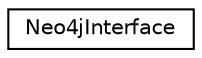 digraph "Graphical Class Hierarchy"
{
  edge [fontname="Helvetica",fontsize="10",labelfontname="Helvetica",labelfontsize="10"];
  node [fontname="Helvetica",fontsize="10",shape=record];
  rankdir="LR";
  Node1 [label="Neo4jInterface",height=0.2,width=0.4,color="black", fillcolor="white", style="filled",URL="$classNeo4jInterface.html",tooltip="Neo4j Query Interface. "];
}
